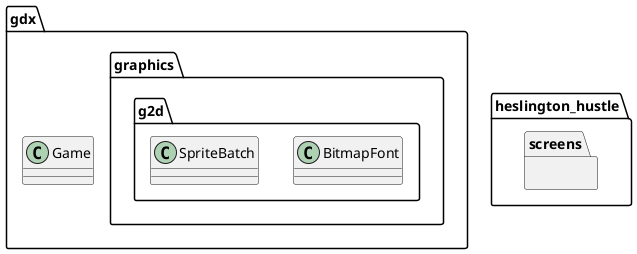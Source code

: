 @startuml
'https://plantuml.com/class-diagram

package gdx {
class Game {
}
}

package gdx.graphics.g2d {
class BitmapFont {
}

class SpriteBatch {
}
}

package heslington_hustle.screens {

}

@enduml